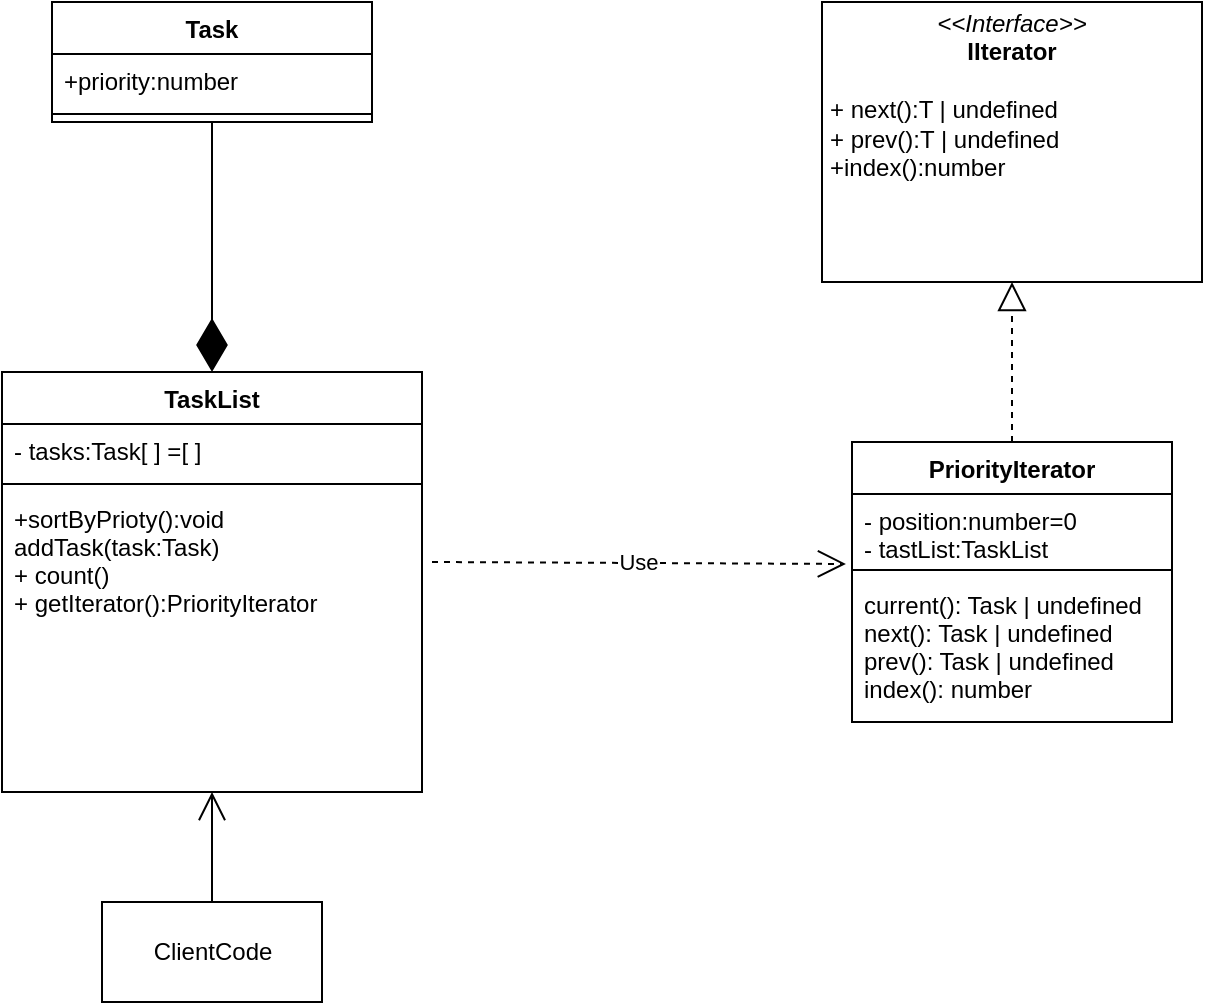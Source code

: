 <mxfile version="20.8.16" type="device"><diagram name="Страница 1" id="oujwsWXZdSldEjoqLeFY"><mxGraphModel dx="1118" dy="531" grid="1" gridSize="10" guides="1" tooltips="1" connect="1" arrows="1" fold="1" page="1" pageScale="1" pageWidth="827" pageHeight="1169" math="0" shadow="0"><root><mxCell id="0"/><mxCell id="1" parent="0"/><mxCell id="vW3-j5c_9OlUgQ53xWoZ-1" value="Task" style="swimlane;fontStyle=1;align=center;verticalAlign=top;childLayout=stackLayout;horizontal=1;startSize=26;horizontalStack=0;resizeParent=1;resizeParentMax=0;resizeLast=0;collapsible=1;marginBottom=0;" parent="1" vertex="1"><mxGeometry x="80" y="40" width="160" height="60" as="geometry"/></mxCell><mxCell id="vW3-j5c_9OlUgQ53xWoZ-2" value="+priority:number" style="text;strokeColor=none;fillColor=none;align=left;verticalAlign=top;spacingLeft=4;spacingRight=4;overflow=hidden;rotatable=0;points=[[0,0.5],[1,0.5]];portConstraint=eastwest;" parent="vW3-j5c_9OlUgQ53xWoZ-1" vertex="1"><mxGeometry y="26" width="160" height="26" as="geometry"/></mxCell><mxCell id="vW3-j5c_9OlUgQ53xWoZ-3" value="" style="line;strokeWidth=1;fillColor=none;align=left;verticalAlign=middle;spacingTop=-1;spacingLeft=3;spacingRight=3;rotatable=0;labelPosition=right;points=[];portConstraint=eastwest;strokeColor=inherit;" parent="vW3-j5c_9OlUgQ53xWoZ-1" vertex="1"><mxGeometry y="52" width="160" height="8" as="geometry"/></mxCell><mxCell id="vW3-j5c_9OlUgQ53xWoZ-6" value="TaskList" style="swimlane;fontStyle=1;align=center;verticalAlign=top;childLayout=stackLayout;horizontal=1;startSize=26;horizontalStack=0;resizeParent=1;resizeParentMax=0;resizeLast=0;collapsible=1;marginBottom=0;" parent="1" vertex="1"><mxGeometry x="55" y="225" width="210" height="210" as="geometry"/></mxCell><mxCell id="vW3-j5c_9OlUgQ53xWoZ-7" value="- tasks:Task[ ] =[ ]" style="text;strokeColor=none;fillColor=none;align=left;verticalAlign=top;spacingLeft=4;spacingRight=4;overflow=hidden;rotatable=0;points=[[0,0.5],[1,0.5]];portConstraint=eastwest;" parent="vW3-j5c_9OlUgQ53xWoZ-6" vertex="1"><mxGeometry y="26" width="210" height="26" as="geometry"/></mxCell><mxCell id="vW3-j5c_9OlUgQ53xWoZ-8" value="" style="line;strokeWidth=1;fillColor=none;align=left;verticalAlign=middle;spacingTop=-1;spacingLeft=3;spacingRight=3;rotatable=0;labelPosition=right;points=[];portConstraint=eastwest;strokeColor=inherit;" parent="vW3-j5c_9OlUgQ53xWoZ-6" vertex="1"><mxGeometry y="52" width="210" height="8" as="geometry"/></mxCell><mxCell id="vW3-j5c_9OlUgQ53xWoZ-9" value="+sortByPrioty():void&#10; addTask(task:Task)&#10;+ count()&#10;+ getIterator():PriorityIterator" style="text;strokeColor=none;fillColor=none;align=left;verticalAlign=top;spacingLeft=4;spacingRight=4;overflow=hidden;rotatable=0;points=[[0,0.5],[1,0.5]];portConstraint=eastwest;" parent="vW3-j5c_9OlUgQ53xWoZ-6" vertex="1"><mxGeometry y="60" width="210" height="150" as="geometry"/></mxCell><mxCell id="vW3-j5c_9OlUgQ53xWoZ-11" value="&lt;p style=&quot;margin:0px;margin-top:4px;text-align:center;&quot;&gt;&lt;i&gt;&amp;lt;&amp;lt;Interface&amp;gt;&amp;gt;&lt;/i&gt;&lt;br&gt;&lt;b&gt;IIterator&lt;/b&gt;&lt;/p&gt;&lt;p style=&quot;margin:0px;margin-left:4px;&quot;&gt;&lt;br&gt;&lt;/p&gt;&lt;p style=&quot;margin:0px;margin-left:4px;&quot;&gt;+ next():T | undefined&lt;br&gt;+&amp;nbsp;prev():T | undefined&lt;br&gt;+index():number&lt;/p&gt;" style="verticalAlign=top;align=left;overflow=fill;fontSize=12;fontFamily=Helvetica;html=1;" parent="1" vertex="1"><mxGeometry x="465" y="40" width="190" height="140" as="geometry"/></mxCell><mxCell id="vW3-j5c_9OlUgQ53xWoZ-12" value="PriorityIterator" style="swimlane;fontStyle=1;align=center;verticalAlign=top;childLayout=stackLayout;horizontal=1;startSize=26;horizontalStack=0;resizeParent=1;resizeParentMax=0;resizeLast=0;collapsible=1;marginBottom=0;" parent="1" vertex="1"><mxGeometry x="480" y="260" width="160" height="140" as="geometry"/></mxCell><mxCell id="vW3-j5c_9OlUgQ53xWoZ-13" value="- position:number=0&#10;    - tastList:TaskList" style="text;strokeColor=none;fillColor=none;align=left;verticalAlign=top;spacingLeft=4;spacingRight=4;overflow=hidden;rotatable=0;points=[[0,0.5],[1,0.5]];portConstraint=eastwest;" parent="vW3-j5c_9OlUgQ53xWoZ-12" vertex="1"><mxGeometry y="26" width="160" height="34" as="geometry"/></mxCell><mxCell id="vW3-j5c_9OlUgQ53xWoZ-14" value="" style="line;strokeWidth=1;fillColor=none;align=left;verticalAlign=middle;spacingTop=-1;spacingLeft=3;spacingRight=3;rotatable=0;labelPosition=right;points=[];portConstraint=eastwest;strokeColor=inherit;" parent="vW3-j5c_9OlUgQ53xWoZ-12" vertex="1"><mxGeometry y="60" width="160" height="8" as="geometry"/></mxCell><mxCell id="vW3-j5c_9OlUgQ53xWoZ-15" value="current(): Task | undefined&#10;next(): Task | undefined&#10;prev(): Task | undefined&#10;index(): number " style="text;strokeColor=none;fillColor=none;align=left;verticalAlign=top;spacingLeft=4;spacingRight=4;overflow=hidden;rotatable=0;points=[[0,0.5],[1,0.5]];portConstraint=eastwest;" parent="vW3-j5c_9OlUgQ53xWoZ-12" vertex="1"><mxGeometry y="68" width="160" height="72" as="geometry"/></mxCell><mxCell id="vW3-j5c_9OlUgQ53xWoZ-17" value="" style="endArrow=block;dashed=1;endFill=0;endSize=12;html=1;rounded=0;exitX=0.5;exitY=0;exitDx=0;exitDy=0;entryX=0.5;entryY=1;entryDx=0;entryDy=0;" parent="1" source="vW3-j5c_9OlUgQ53xWoZ-12" target="vW3-j5c_9OlUgQ53xWoZ-11" edge="1"><mxGeometry width="160" relative="1" as="geometry"><mxPoint x="330" y="280" as="sourcePoint"/><mxPoint x="490" y="280" as="targetPoint"/></mxGeometry></mxCell><mxCell id="vW3-j5c_9OlUgQ53xWoZ-19" value="" style="endArrow=diamondThin;endFill=1;endSize=24;html=1;rounded=0;entryX=0.5;entryY=0;entryDx=0;entryDy=0;exitX=0.5;exitY=1;exitDx=0;exitDy=0;" parent="1" source="vW3-j5c_9OlUgQ53xWoZ-1" target="vW3-j5c_9OlUgQ53xWoZ-6" edge="1"><mxGeometry width="160" relative="1" as="geometry"><mxPoint x="330" y="280" as="sourcePoint"/><mxPoint x="490" y="280" as="targetPoint"/></mxGeometry></mxCell><mxCell id="vW3-j5c_9OlUgQ53xWoZ-20" value="Use" style="endArrow=open;endSize=12;dashed=1;html=1;rounded=0;entryX=-0.019;entryY=1.029;entryDx=0;entryDy=0;entryPerimeter=0;" parent="1" target="vW3-j5c_9OlUgQ53xWoZ-13" edge="1"><mxGeometry width="160" relative="1" as="geometry"><mxPoint x="270" y="320" as="sourcePoint"/><mxPoint x="490" y="280" as="targetPoint"/></mxGeometry></mxCell><mxCell id="vW3-j5c_9OlUgQ53xWoZ-21" value="ClientCode" style="html=1;" parent="1" vertex="1"><mxGeometry x="105" y="490" width="110" height="50" as="geometry"/></mxCell><mxCell id="vW3-j5c_9OlUgQ53xWoZ-23" value="" style="endArrow=open;endFill=1;endSize=12;html=1;rounded=0;exitX=0.5;exitY=0;exitDx=0;exitDy=0;" parent="1" source="vW3-j5c_9OlUgQ53xWoZ-21" target="vW3-j5c_9OlUgQ53xWoZ-9" edge="1"><mxGeometry width="160" relative="1" as="geometry"><mxPoint x="330" y="280" as="sourcePoint"/><mxPoint x="490" y="280" as="targetPoint"/></mxGeometry></mxCell></root></mxGraphModel></diagram></mxfile>